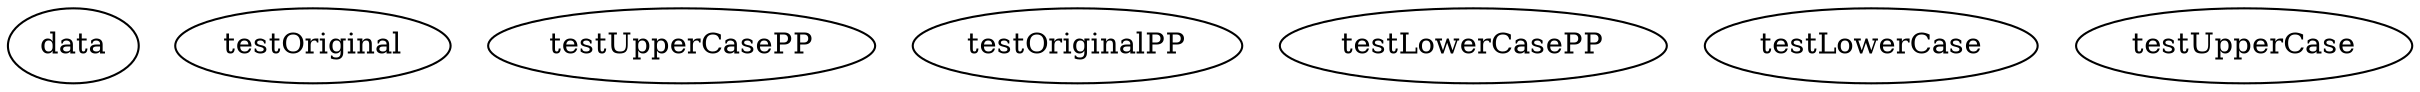 digraph G {
data;
testOriginal;
testUpperCasePP;
testOriginalPP;
testLowerCasePP;
testLowerCase;
testUpperCase;
}
